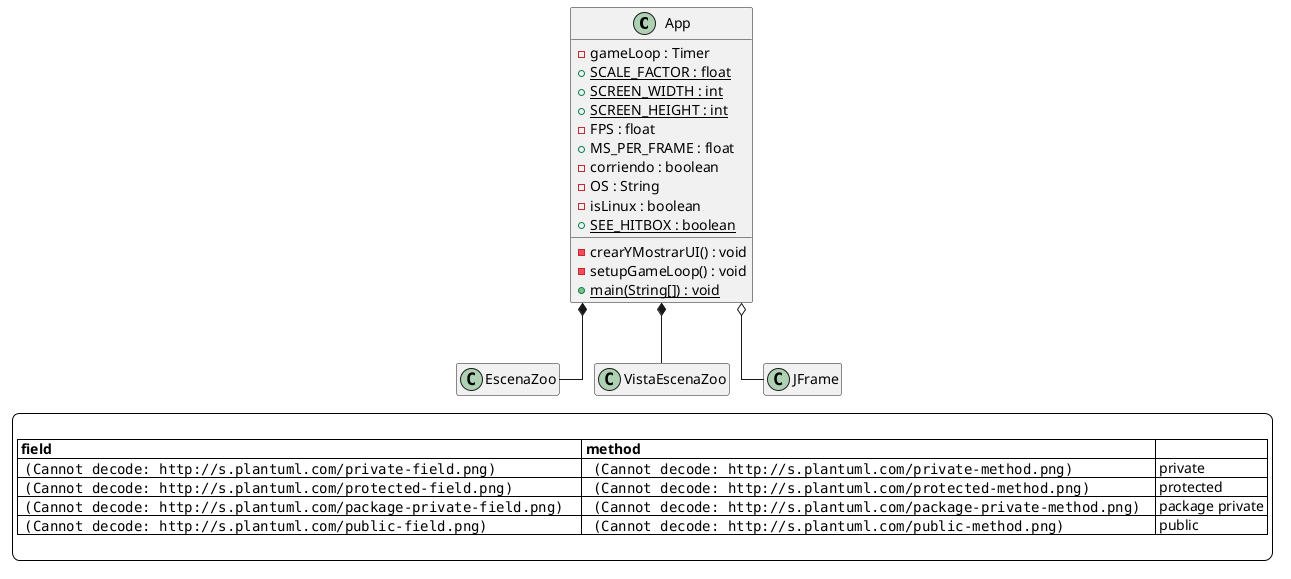 @startuml
hide empty methods
skinparam linetype ortho
hide empty fields
skinparam legendBackgroundColor #ffffff
legend

|= field |= method |=  |
|  <img:http://s.plantuml.com/private-field.png>     |   <img:http://s.plantuml.com/private-method.png>     | private |
|  <img:http://s.plantuml.com/protected-field.png>   |   <img:http://s.plantuml.com/protected-method.png>   | protected |
|  <img:http://s.plantuml.com/package-private-field.png>     |   <img:http://s.plantuml.com/package-private-method.png>    | package private |
|  <img:http://s.plantuml.com/public-field.png>     |   <img:http://s.plantuml.com/public-method.png>     | public |

endlegend


class App {
  {field} - gameLoop : Timer
  {field} {static} + SCALE_FACTOR : float
  {field} {static} + SCREEN_WIDTH : int
  {field} {static} + SCREEN_HEIGHT : int
  {field} - FPS : float
  {field} + MS_PER_FRAME : float
  {field} - corriendo : boolean
  {field} - OS : String
  {field} - isLinux : boolean
  {field} {static} + SEE_HITBOX : boolean
  {method} - crearYMostrarUI() : void
  {method} - setupGameLoop() : void
  {method} {static} + main(String[]) : void
}

class EscenaZoo {
}

class VistaEscenaZoo {

}

class JFrame {

}


' Composición
App *-- EscenaZoo
App *-- VistaEscenaZoo
App o-- JFrame




' Herencia/Generalización no Swing


' Herencia/Generalización Swing
@enduml